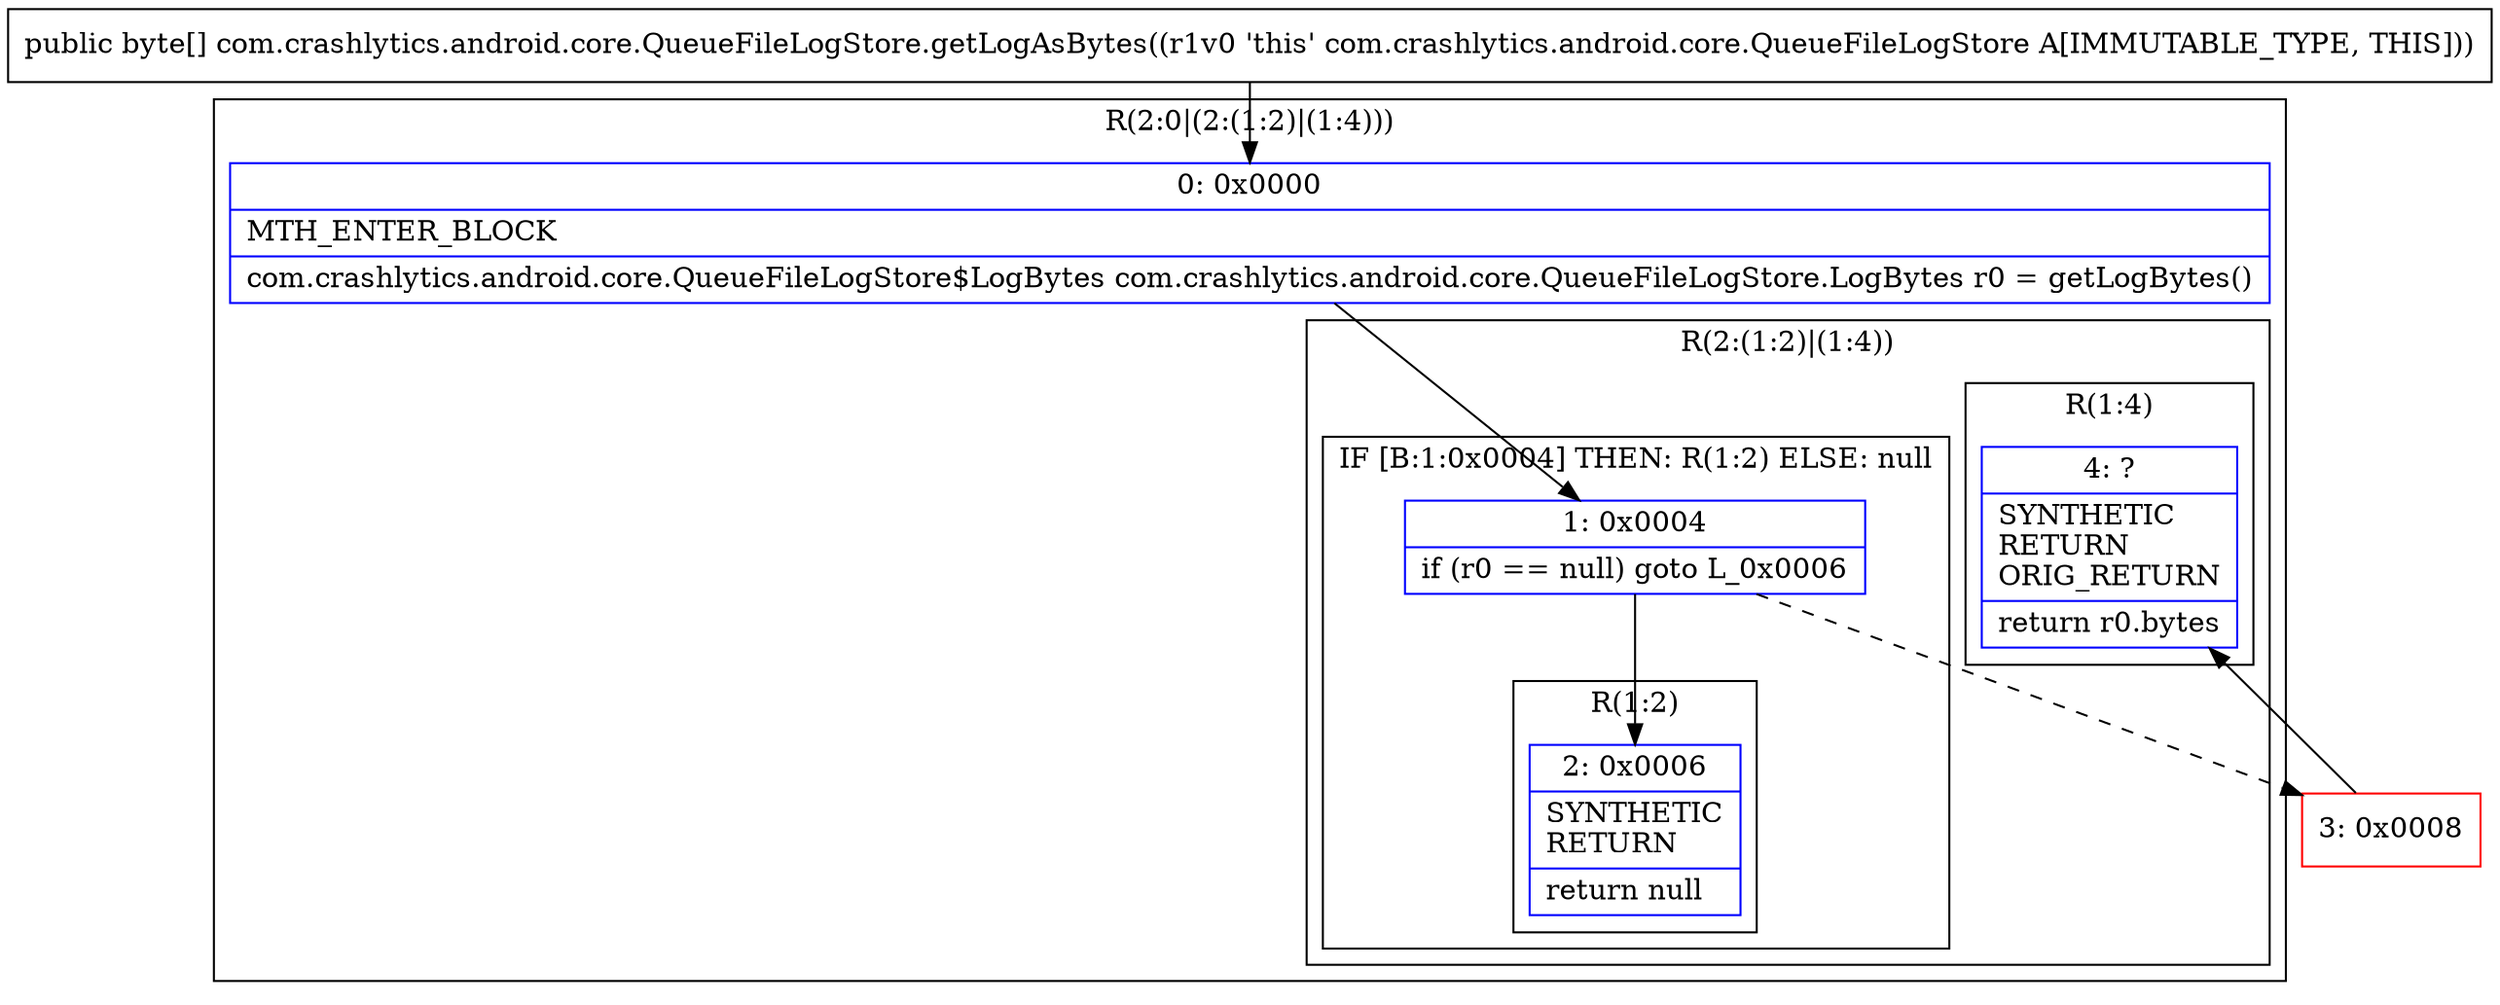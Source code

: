 digraph "CFG forcom.crashlytics.android.core.QueueFileLogStore.getLogAsBytes()[B" {
subgraph cluster_Region_1805236697 {
label = "R(2:0|(2:(1:2)|(1:4)))";
node [shape=record,color=blue];
Node_0 [shape=record,label="{0\:\ 0x0000|MTH_ENTER_BLOCK\l|com.crashlytics.android.core.QueueFileLogStore$LogBytes com.crashlytics.android.core.QueueFileLogStore.LogBytes r0 = getLogBytes()\l}"];
subgraph cluster_Region_143932344 {
label = "R(2:(1:2)|(1:4))";
node [shape=record,color=blue];
subgraph cluster_IfRegion_416737571 {
label = "IF [B:1:0x0004] THEN: R(1:2) ELSE: null";
node [shape=record,color=blue];
Node_1 [shape=record,label="{1\:\ 0x0004|if (r0 == null) goto L_0x0006\l}"];
subgraph cluster_Region_409775849 {
label = "R(1:2)";
node [shape=record,color=blue];
Node_2 [shape=record,label="{2\:\ 0x0006|SYNTHETIC\lRETURN\l|return null\l}"];
}
}
subgraph cluster_Region_1972184489 {
label = "R(1:4)";
node [shape=record,color=blue];
Node_4 [shape=record,label="{4\:\ ?|SYNTHETIC\lRETURN\lORIG_RETURN\l|return r0.bytes\l}"];
}
}
}
Node_3 [shape=record,color=red,label="{3\:\ 0x0008}"];
MethodNode[shape=record,label="{public byte[] com.crashlytics.android.core.QueueFileLogStore.getLogAsBytes((r1v0 'this' com.crashlytics.android.core.QueueFileLogStore A[IMMUTABLE_TYPE, THIS])) }"];
MethodNode -> Node_0;
Node_0 -> Node_1;
Node_1 -> Node_2;
Node_1 -> Node_3[style=dashed];
Node_3 -> Node_4;
}

